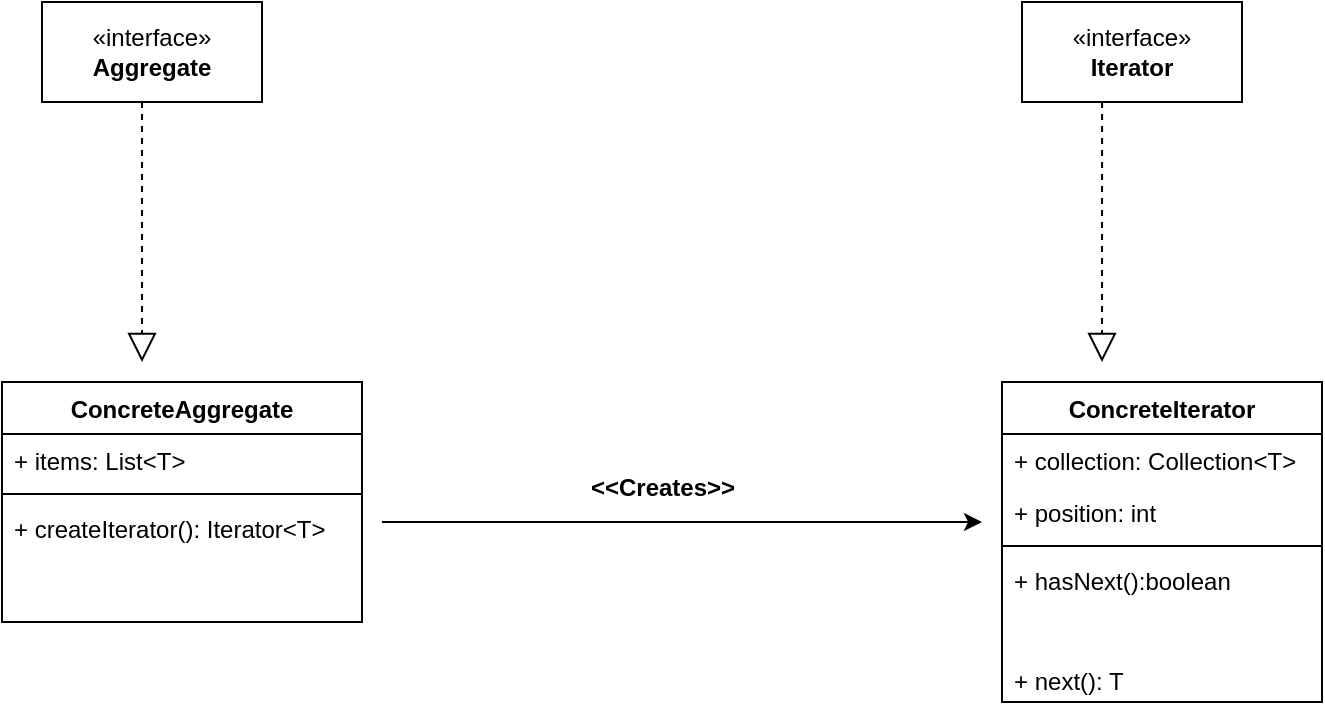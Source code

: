 <mxfile version="26.0.4">
  <diagram name="Page-1" id="Fjfx-stl0d3crMIIehty">
    <mxGraphModel dx="1434" dy="772" grid="1" gridSize="10" guides="1" tooltips="1" connect="1" arrows="1" fold="1" page="1" pageScale="1" pageWidth="850" pageHeight="1100" math="0" shadow="0">
      <root>
        <mxCell id="0" />
        <mxCell id="1" parent="0" />
        <mxCell id="p4LB0wjFuWphuXN1etNg-2" value="Text" style="text;html=1;align=center;verticalAlign=middle;whiteSpace=wrap;rounded=0;" parent="1" vertex="1">
          <mxGeometry x="600" y="370" width="60" height="30" as="geometry" />
        </mxCell>
        <mxCell id="p4LB0wjFuWphuXN1etNg-3" value="Text" style="text;html=1;align=center;verticalAlign=middle;whiteSpace=wrap;rounded=0;" parent="1" vertex="1">
          <mxGeometry x="600" y="370" width="60" height="30" as="geometry" />
        </mxCell>
        <mxCell id="p4LB0wjFuWphuXN1etNg-14" value="«interface»&lt;br&gt;&lt;b&gt;Aggregate&lt;/b&gt;" style="html=1;whiteSpace=wrap;" parent="1" vertex="1">
          <mxGeometry x="70" y="180" width="110" height="50" as="geometry" />
        </mxCell>
        <mxCell id="p4LB0wjFuWphuXN1etNg-15" value="" style="endArrow=block;dashed=1;endFill=0;endSize=12;html=1;rounded=0;" parent="1" edge="1">
          <mxGeometry width="160" relative="1" as="geometry">
            <mxPoint x="120" y="230" as="sourcePoint" />
            <mxPoint x="120" y="360" as="targetPoint" />
          </mxGeometry>
        </mxCell>
        <mxCell id="p4LB0wjFuWphuXN1etNg-16" value="ConcreteAggregate" style="swimlane;fontStyle=1;align=center;verticalAlign=top;childLayout=stackLayout;horizontal=1;startSize=26;horizontalStack=0;resizeParent=1;resizeParentMax=0;resizeLast=0;collapsible=1;marginBottom=0;whiteSpace=wrap;html=1;" parent="1" vertex="1">
          <mxGeometry x="50" y="370" width="180" height="120" as="geometry" />
        </mxCell>
        <mxCell id="p4LB0wjFuWphuXN1etNg-17" value="+ items: List&amp;lt;T&amp;gt;" style="text;strokeColor=none;fillColor=none;align=left;verticalAlign=top;spacingLeft=4;spacingRight=4;overflow=hidden;rotatable=0;points=[[0,0.5],[1,0.5]];portConstraint=eastwest;whiteSpace=wrap;html=1;" parent="p4LB0wjFuWphuXN1etNg-16" vertex="1">
          <mxGeometry y="26" width="180" height="26" as="geometry" />
        </mxCell>
        <mxCell id="p4LB0wjFuWphuXN1etNg-18" value="" style="line;strokeWidth=1;fillColor=none;align=left;verticalAlign=middle;spacingTop=-1;spacingLeft=3;spacingRight=3;rotatable=0;labelPosition=right;points=[];portConstraint=eastwest;strokeColor=inherit;" parent="p4LB0wjFuWphuXN1etNg-16" vertex="1">
          <mxGeometry y="52" width="180" height="8" as="geometry" />
        </mxCell>
        <mxCell id="p4LB0wjFuWphuXN1etNg-19" value="+ createIterator(): Iterator&amp;lt;T&amp;gt;" style="text;strokeColor=none;fillColor=none;align=left;verticalAlign=top;spacingLeft=4;spacingRight=4;overflow=hidden;rotatable=0;points=[[0,0.5],[1,0.5]];portConstraint=eastwest;whiteSpace=wrap;html=1;" parent="p4LB0wjFuWphuXN1etNg-16" vertex="1">
          <mxGeometry y="60" width="180" height="60" as="geometry" />
        </mxCell>
        <mxCell id="p4LB0wjFuWphuXN1etNg-20" value="ConcreteIterator" style="swimlane;fontStyle=1;align=center;verticalAlign=top;childLayout=stackLayout;horizontal=1;startSize=26;horizontalStack=0;resizeParent=1;resizeParentMax=0;resizeLast=0;collapsible=1;marginBottom=0;whiteSpace=wrap;html=1;enumerate=0;" parent="1" vertex="1">
          <mxGeometry x="550" y="370" width="160" height="160" as="geometry" />
        </mxCell>
        <mxCell id="hkG4zLPZqylQ4r_GDzAj-2" value="+ collection: Collection&amp;lt;T&amp;gt;" style="text;strokeColor=none;fillColor=none;align=left;verticalAlign=top;spacingLeft=4;spacingRight=4;overflow=hidden;rotatable=0;points=[[0,0.5],[1,0.5]];portConstraint=eastwest;whiteSpace=wrap;html=1;" vertex="1" parent="p4LB0wjFuWphuXN1etNg-20">
          <mxGeometry y="26" width="160" height="26" as="geometry" />
        </mxCell>
        <mxCell id="p4LB0wjFuWphuXN1etNg-21" value="+ position: int" style="text;strokeColor=none;fillColor=none;align=left;verticalAlign=top;spacingLeft=4;spacingRight=4;overflow=hidden;rotatable=0;points=[[0,0.5],[1,0.5]];portConstraint=eastwest;whiteSpace=wrap;html=1;" parent="p4LB0wjFuWphuXN1etNg-20" vertex="1">
          <mxGeometry y="52" width="160" height="26" as="geometry" />
        </mxCell>
        <mxCell id="p4LB0wjFuWphuXN1etNg-22" value="" style="line;strokeWidth=1;fillColor=none;align=left;verticalAlign=middle;spacingTop=-1;spacingLeft=3;spacingRight=3;rotatable=0;labelPosition=right;points=[];portConstraint=eastwest;strokeColor=inherit;" parent="p4LB0wjFuWphuXN1etNg-20" vertex="1">
          <mxGeometry y="78" width="160" height="8" as="geometry" />
        </mxCell>
        <mxCell id="hkG4zLPZqylQ4r_GDzAj-3" value="+ hasNext():boolean&lt;div&gt;&lt;br&gt;&lt;/div&gt;" style="text;strokeColor=none;fillColor=none;align=left;verticalAlign=top;spacingLeft=4;spacingRight=4;overflow=hidden;rotatable=0;points=[[0,0.5],[1,0.5]];portConstraint=eastwest;whiteSpace=wrap;html=1;" vertex="1" parent="p4LB0wjFuWphuXN1etNg-20">
          <mxGeometry y="86" width="160" height="50" as="geometry" />
        </mxCell>
        <mxCell id="p4LB0wjFuWphuXN1etNg-23" value="+ next(): T&lt;div&gt;&lt;br&gt;&lt;/div&gt;" style="text;strokeColor=none;fillColor=none;align=left;verticalAlign=top;spacingLeft=4;spacingRight=4;overflow=hidden;rotatable=0;points=[[0,0.5],[1,0.5]];portConstraint=eastwest;whiteSpace=wrap;html=1;" parent="p4LB0wjFuWphuXN1etNg-20" vertex="1">
          <mxGeometry y="136" width="160" height="24" as="geometry" />
        </mxCell>
        <mxCell id="hkG4zLPZqylQ4r_GDzAj-9" value="«interface»&lt;br&gt;&lt;b&gt;Iterator&lt;/b&gt;" style="html=1;whiteSpace=wrap;" vertex="1" parent="1">
          <mxGeometry x="560" y="180" width="110" height="50" as="geometry" />
        </mxCell>
        <mxCell id="hkG4zLPZqylQ4r_GDzAj-10" value="" style="endArrow=block;dashed=1;endFill=0;endSize=12;html=1;rounded=0;exitX=0.364;exitY=1;exitDx=0;exitDy=0;exitPerimeter=0;" edge="1" parent="1" source="hkG4zLPZqylQ4r_GDzAj-9">
          <mxGeometry width="160" relative="1" as="geometry">
            <mxPoint x="600" y="250" as="sourcePoint" />
            <mxPoint x="600" y="360" as="targetPoint" />
          </mxGeometry>
        </mxCell>
        <mxCell id="hkG4zLPZqylQ4r_GDzAj-11" value="" style="endArrow=classic;html=1;rounded=0;" edge="1" parent="1">
          <mxGeometry width="50" height="50" relative="1" as="geometry">
            <mxPoint x="240" y="440" as="sourcePoint" />
            <mxPoint x="540" y="440" as="targetPoint" />
          </mxGeometry>
        </mxCell>
        <mxCell id="hkG4zLPZqylQ4r_GDzAj-16" value="&amp;lt;&amp;lt;Creates&amp;gt;&amp;gt;" style="text;align=center;fontStyle=1;verticalAlign=middle;spacingLeft=3;spacingRight=3;strokeColor=none;rotatable=0;points=[[0,0.5],[1,0.5]];portConstraint=eastwest;html=1;" vertex="1" parent="1">
          <mxGeometry x="340" y="410" width="80" height="26" as="geometry" />
        </mxCell>
      </root>
    </mxGraphModel>
  </diagram>
</mxfile>
